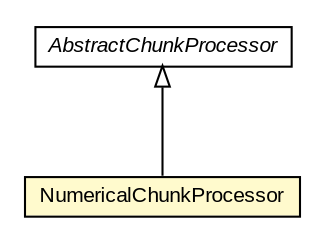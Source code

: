 #!/usr/local/bin/dot
#
# Class diagram 
# Generated by UMLGraph version R5_6-24-gf6e263 (http://www.umlgraph.org/)
#

digraph G {
	edge [fontname="arial",fontsize=10,labelfontname="arial",labelfontsize=10];
	node [fontname="arial",fontsize=10,shape=plaintext];
	nodesep=0.25;
	ranksep=0.5;
	// edu.arizona.biosemantics.semanticmarkup.markupelement.description.ling.extract.AbstractChunkProcessor
	c105856 [label=<<table title="edu.arizona.biosemantics.semanticmarkup.markupelement.description.ling.extract.AbstractChunkProcessor" border="0" cellborder="1" cellspacing="0" cellpadding="2" port="p" href="../AbstractChunkProcessor.html">
		<tr><td><table border="0" cellspacing="0" cellpadding="1">
<tr><td align="center" balign="center"><font face="arial italic"> AbstractChunkProcessor </font></td></tr>
		</table></td></tr>
		</table>>, URL="../AbstractChunkProcessor.html", fontname="arial", fontcolor="black", fontsize=10.0];
	// edu.arizona.biosemantics.semanticmarkup.markupelement.description.ling.extract.lib.NumericalChunkProcessor
	c105871 [label=<<table title="edu.arizona.biosemantics.semanticmarkup.markupelement.description.ling.extract.lib.NumericalChunkProcessor" border="0" cellborder="1" cellspacing="0" cellpadding="2" port="p" bgcolor="lemonChiffon" href="./NumericalChunkProcessor.html">
		<tr><td><table border="0" cellspacing="0" cellpadding="1">
<tr><td align="center" balign="center"> NumericalChunkProcessor </td></tr>
		</table></td></tr>
		</table>>, URL="./NumericalChunkProcessor.html", fontname="arial", fontcolor="black", fontsize=10.0];
	//edu.arizona.biosemantics.semanticmarkup.markupelement.description.ling.extract.lib.NumericalChunkProcessor extends edu.arizona.biosemantics.semanticmarkup.markupelement.description.ling.extract.AbstractChunkProcessor
	c105856:p -> c105871:p [dir=back,arrowtail=empty];
}

